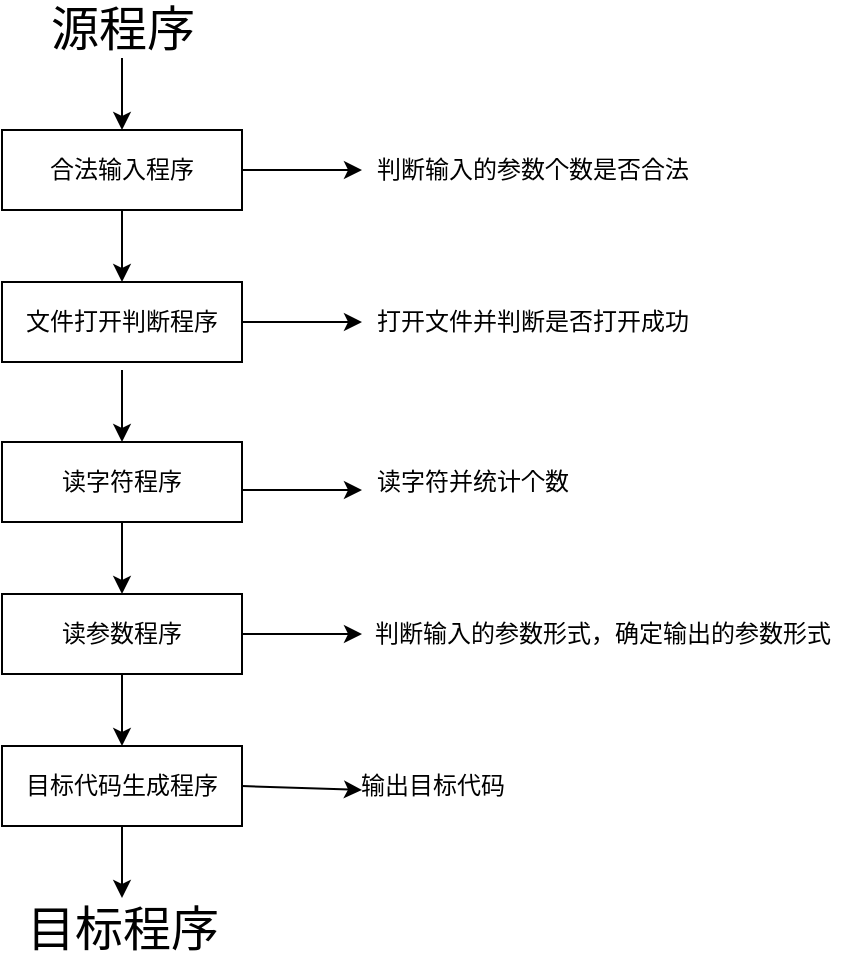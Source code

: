 <mxfile version="13.1.4" type="github">
  <diagram id="wx_NBxh8xaoZUvQpfQLf" name="Page-1">
    <mxGraphModel dx="1038" dy="547" grid="1" gridSize="10" guides="1" tooltips="1" connect="1" arrows="1" fold="1" page="1" pageScale="1" pageWidth="827" pageHeight="1169" math="0" shadow="0">
      <root>
        <mxCell id="0" />
        <mxCell id="1" parent="0" />
        <mxCell id="Wdp1RjupD37sbPgdv7aJ-1" value="&lt;font style=&quot;font-size: 24px&quot;&gt;源程序&lt;/font&gt;" style="text;html=1;align=center;verticalAlign=middle;resizable=0;points=[];autosize=1;" vertex="1" parent="1">
          <mxGeometry x="275" y="60" width="90" height="20" as="geometry" />
        </mxCell>
        <mxCell id="Wdp1RjupD37sbPgdv7aJ-4" value="" style="endArrow=classic;html=1;entryX=0.5;entryY=0;entryDx=0;entryDy=0;" edge="1" parent="1" target="Wdp1RjupD37sbPgdv7aJ-7">
          <mxGeometry width="50" height="50" relative="1" as="geometry">
            <mxPoint x="320" y="84" as="sourcePoint" />
            <mxPoint x="325" y="120" as="targetPoint" />
            <Array as="points" />
          </mxGeometry>
        </mxCell>
        <mxCell id="Wdp1RjupD37sbPgdv7aJ-7" value="合法输入程序" style="rounded=0;whiteSpace=wrap;html=1;" vertex="1" parent="1">
          <mxGeometry x="260" y="120" width="120" height="40" as="geometry" />
        </mxCell>
        <mxCell id="Wdp1RjupD37sbPgdv7aJ-12" value="" style="endArrow=classic;html=1;entryX=0.5;entryY=0;entryDx=0;entryDy=0;" edge="1" target="Wdp1RjupD37sbPgdv7aJ-13" parent="1">
          <mxGeometry width="50" height="50" relative="1" as="geometry">
            <mxPoint x="320" y="160" as="sourcePoint" />
            <mxPoint x="325" y="196" as="targetPoint" />
            <Array as="points" />
          </mxGeometry>
        </mxCell>
        <mxCell id="Wdp1RjupD37sbPgdv7aJ-13" value="文件打开判断程序" style="rounded=0;whiteSpace=wrap;html=1;" vertex="1" parent="1">
          <mxGeometry x="260" y="196" width="120" height="40" as="geometry" />
        </mxCell>
        <mxCell id="Wdp1RjupD37sbPgdv7aJ-17" value="" style="endArrow=classic;html=1;entryX=0.5;entryY=0;entryDx=0;entryDy=0;" edge="1" target="Wdp1RjupD37sbPgdv7aJ-18" parent="1">
          <mxGeometry width="50" height="50" relative="1" as="geometry">
            <mxPoint x="320" y="240" as="sourcePoint" />
            <mxPoint x="325" y="276" as="targetPoint" />
            <Array as="points" />
          </mxGeometry>
        </mxCell>
        <mxCell id="Wdp1RjupD37sbPgdv7aJ-18" value="读字符程序" style="rounded=0;whiteSpace=wrap;html=1;" vertex="1" parent="1">
          <mxGeometry x="260" y="276" width="120" height="40" as="geometry" />
        </mxCell>
        <mxCell id="Wdp1RjupD37sbPgdv7aJ-19" value="" style="endArrow=classic;html=1;entryX=0.5;entryY=0;entryDx=0;entryDy=0;" edge="1" target="Wdp1RjupD37sbPgdv7aJ-20" parent="1">
          <mxGeometry width="50" height="50" relative="1" as="geometry">
            <mxPoint x="320" y="316" as="sourcePoint" />
            <mxPoint x="325" y="352" as="targetPoint" />
            <Array as="points" />
          </mxGeometry>
        </mxCell>
        <mxCell id="Wdp1RjupD37sbPgdv7aJ-20" value="读参数程序" style="rounded=0;whiteSpace=wrap;html=1;" vertex="1" parent="1">
          <mxGeometry x="260" y="352" width="120" height="40" as="geometry" />
        </mxCell>
        <mxCell id="Wdp1RjupD37sbPgdv7aJ-28" value="" style="endArrow=classic;html=1;entryX=0.5;entryY=0;entryDx=0;entryDy=0;" edge="1" target="Wdp1RjupD37sbPgdv7aJ-29" parent="1">
          <mxGeometry width="50" height="50" relative="1" as="geometry">
            <mxPoint x="320" y="392" as="sourcePoint" />
            <mxPoint x="325" y="428" as="targetPoint" />
            <Array as="points" />
          </mxGeometry>
        </mxCell>
        <mxCell id="Wdp1RjupD37sbPgdv7aJ-29" value="目标代码生成程序" style="rounded=0;whiteSpace=wrap;html=1;" vertex="1" parent="1">
          <mxGeometry x="260" y="428" width="120" height="40" as="geometry" />
        </mxCell>
        <mxCell id="Wdp1RjupD37sbPgdv7aJ-30" value="" style="endArrow=classic;html=1;entryX=0.5;entryY=0;entryDx=0;entryDy=0;" edge="1" parent="1">
          <mxGeometry width="50" height="50" relative="1" as="geometry">
            <mxPoint x="320" y="468" as="sourcePoint" />
            <mxPoint x="320" y="504" as="targetPoint" />
            <Array as="points" />
          </mxGeometry>
        </mxCell>
        <mxCell id="Wdp1RjupD37sbPgdv7aJ-32" value="&lt;font style=&quot;font-size: 24px&quot;&gt;目标程序&lt;/font&gt;" style="text;html=1;align=center;verticalAlign=middle;resizable=0;points=[];autosize=1;" vertex="1" parent="1">
          <mxGeometry x="265" y="510" width="110" height="20" as="geometry" />
        </mxCell>
        <mxCell id="Wdp1RjupD37sbPgdv7aJ-33" value="" style="endArrow=classic;html=1;exitX=1;exitY=0.5;exitDx=0;exitDy=0;" edge="1" parent="1" source="Wdp1RjupD37sbPgdv7aJ-7">
          <mxGeometry width="50" height="50" relative="1" as="geometry">
            <mxPoint x="390" y="350" as="sourcePoint" />
            <mxPoint x="440" y="140" as="targetPoint" />
          </mxGeometry>
        </mxCell>
        <mxCell id="Wdp1RjupD37sbPgdv7aJ-39" value="" style="endArrow=classic;html=1;exitX=1;exitY=0.5;exitDx=0;exitDy=0;" edge="1" parent="1" source="Wdp1RjupD37sbPgdv7aJ-13">
          <mxGeometry width="50" height="50" relative="1" as="geometry">
            <mxPoint x="390" y="350" as="sourcePoint" />
            <mxPoint x="440" y="216" as="targetPoint" />
          </mxGeometry>
        </mxCell>
        <mxCell id="Wdp1RjupD37sbPgdv7aJ-40" value="" style="endArrow=classic;html=1;exitX=1;exitY=0.5;exitDx=0;exitDy=0;" edge="1" parent="1" source="Wdp1RjupD37sbPgdv7aJ-20">
          <mxGeometry width="50" height="50" relative="1" as="geometry">
            <mxPoint x="390" y="350" as="sourcePoint" />
            <mxPoint x="440" y="372" as="targetPoint" />
          </mxGeometry>
        </mxCell>
        <mxCell id="Wdp1RjupD37sbPgdv7aJ-41" value="" style="endArrow=classic;html=1;" edge="1" parent="1">
          <mxGeometry width="50" height="50" relative="1" as="geometry">
            <mxPoint x="380" y="300" as="sourcePoint" />
            <mxPoint x="440" y="300" as="targetPoint" />
          </mxGeometry>
        </mxCell>
        <mxCell id="Wdp1RjupD37sbPgdv7aJ-42" value="" style="endArrow=classic;html=1;exitX=1;exitY=0.5;exitDx=0;exitDy=0;" edge="1" parent="1" source="Wdp1RjupD37sbPgdv7aJ-29">
          <mxGeometry width="50" height="50" relative="1" as="geometry">
            <mxPoint x="390" y="430" as="sourcePoint" />
            <mxPoint x="440" y="450" as="targetPoint" />
          </mxGeometry>
        </mxCell>
        <mxCell id="Wdp1RjupD37sbPgdv7aJ-43" value="判断输入的参数个数是否合法" style="text;html=1;align=center;verticalAlign=middle;resizable=0;points=[];autosize=1;" vertex="1" parent="1">
          <mxGeometry x="440" y="130" width="170" height="20" as="geometry" />
        </mxCell>
        <mxCell id="Wdp1RjupD37sbPgdv7aJ-44" value="打开文件并判断是否打开成功" style="text;html=1;align=center;verticalAlign=middle;resizable=0;points=[];autosize=1;" vertex="1" parent="1">
          <mxGeometry x="440" y="206" width="170" height="20" as="geometry" />
        </mxCell>
        <mxCell id="Wdp1RjupD37sbPgdv7aJ-45" value="读字符并统计个数" style="text;html=1;align=center;verticalAlign=middle;resizable=0;points=[];autosize=1;" vertex="1" parent="1">
          <mxGeometry x="440" y="286" width="110" height="20" as="geometry" />
        </mxCell>
        <mxCell id="Wdp1RjupD37sbPgdv7aJ-46" value="判断输入的参数形式，确定输出的参数形式" style="text;html=1;align=center;verticalAlign=middle;resizable=0;points=[];autosize=1;" vertex="1" parent="1">
          <mxGeometry x="440" y="362" width="240" height="20" as="geometry" />
        </mxCell>
        <mxCell id="Wdp1RjupD37sbPgdv7aJ-47" value="输出目标代码" style="text;html=1;align=center;verticalAlign=middle;resizable=0;points=[];autosize=1;" vertex="1" parent="1">
          <mxGeometry x="430" y="438" width="90" height="20" as="geometry" />
        </mxCell>
      </root>
    </mxGraphModel>
  </diagram>
</mxfile>
